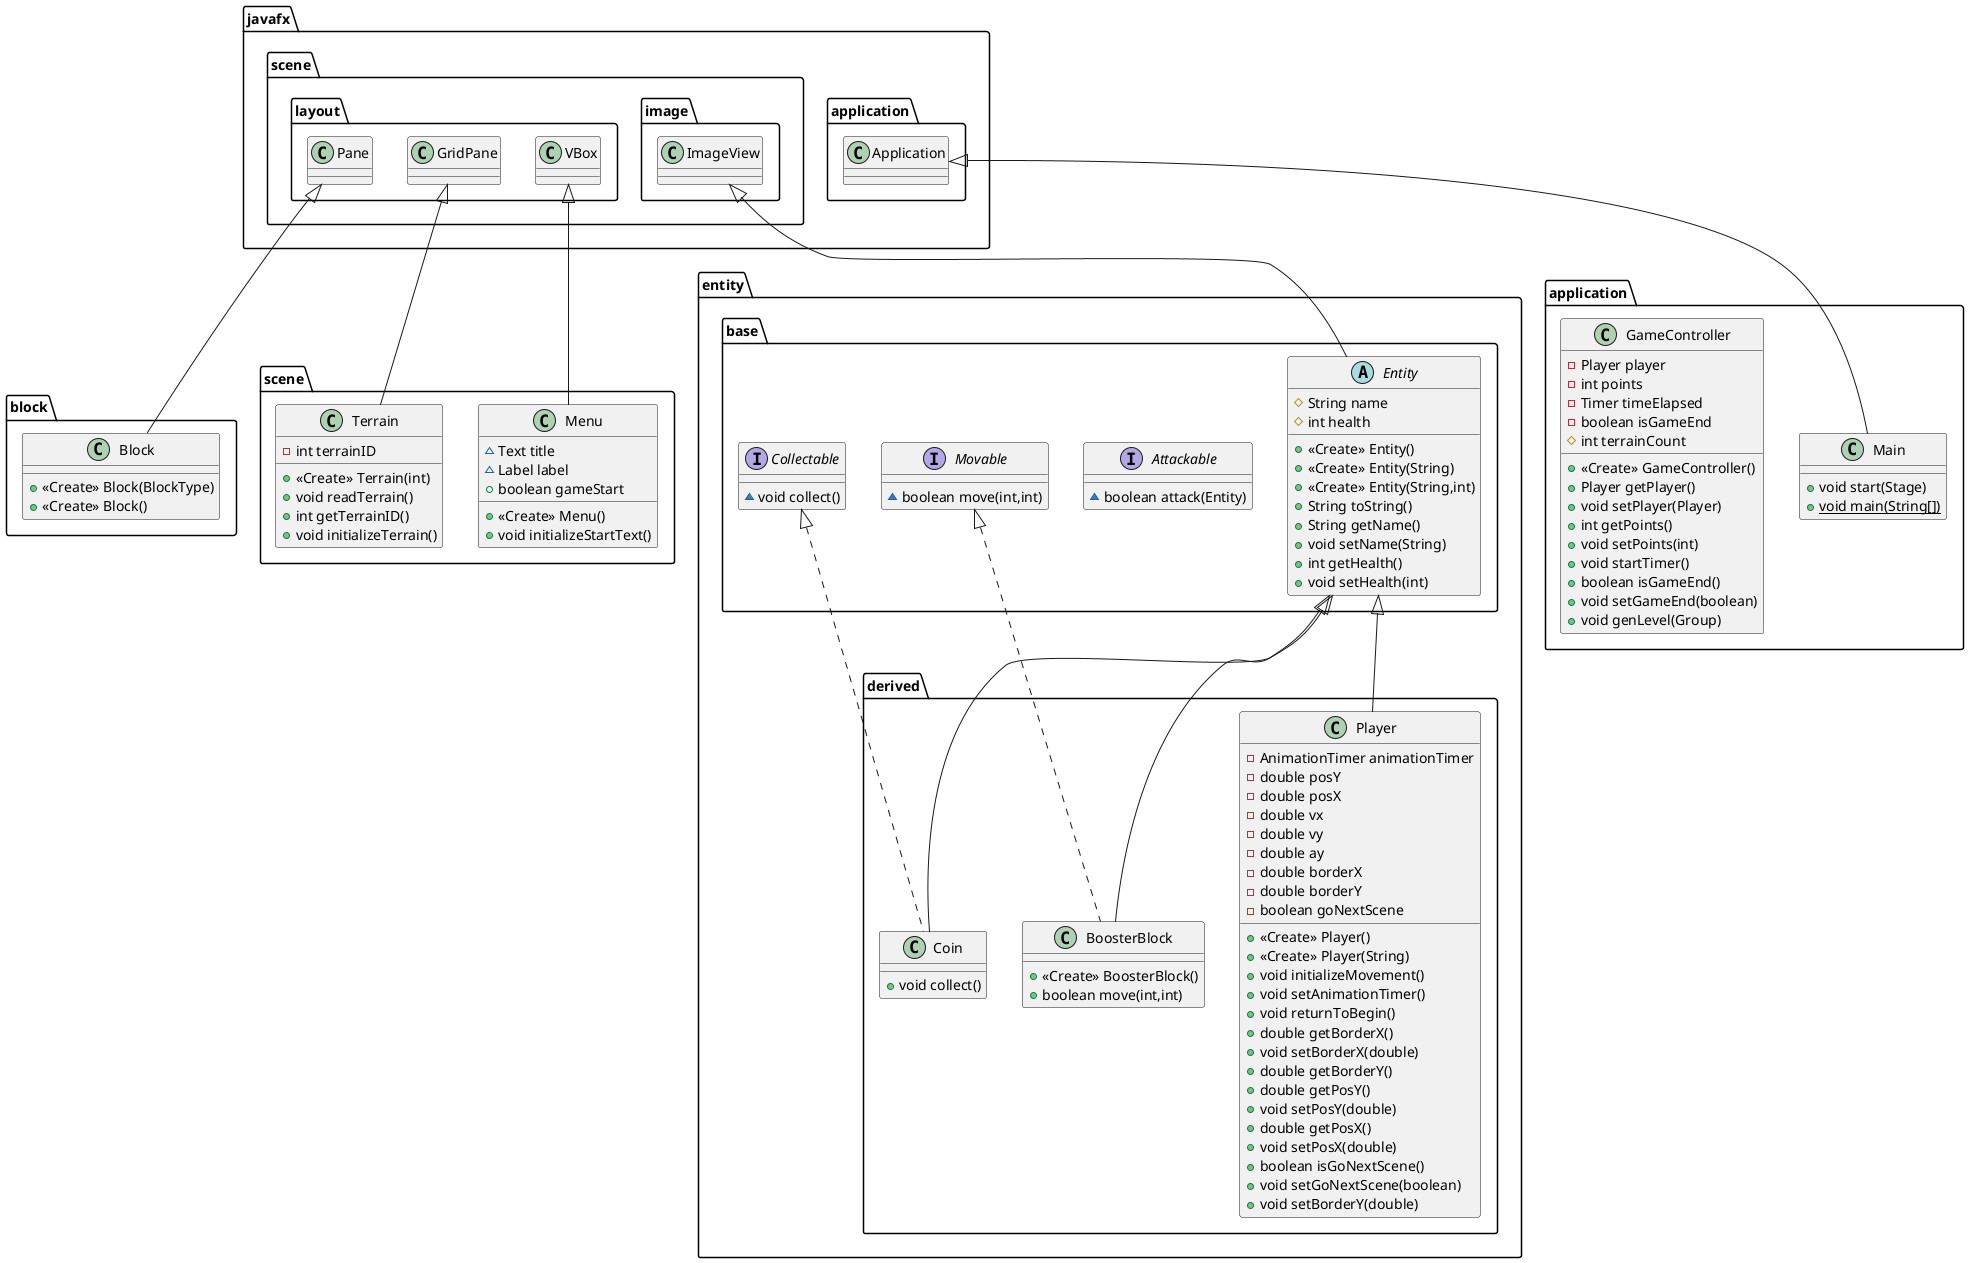 @startuml
class block.Block {
+ <<Create>> Block(BlockType)
+ <<Create>> Block()
}
abstract class entity.base.Entity {
# String name
# int health
+ <<Create>> Entity()
+ <<Create>> Entity(String)
+ <<Create>> Entity(String,int)
+ String toString()
+ String getName()
+ void setName(String)
+ int getHealth()
+ void setHealth(int)
}
interface entity.base.Attackable {
~ boolean attack(Entity)
}
class scene.Menu {
~ Text title
~ Label label
+ boolean gameStart
+ <<Create>> Menu()
+ void initializeStartText()
}
class entity.derived.BoosterBlock {
+ <<Create>> BoosterBlock()
+ boolean move(int,int)
}
class application.Main {
+ void start(Stage)
+ {static} void main(String[])
}
class application.GameController {
- Player player
- int points
- Timer timeElapsed
- boolean isGameEnd
# int terrainCount
+ <<Create>> GameController()
+ Player getPlayer()
+ void setPlayer(Player)
+ int getPoints()
+ void setPoints(int)
+ void startTimer()
+ boolean isGameEnd()
+ void setGameEnd(boolean)
+ void genLevel(Group)
}
class entity.derived.Coin {
+ void collect()
}
class entity.derived.Player {
- AnimationTimer animationTimer
- double posY
- double posX
- double vx
- double vy
- double ay
- double borderX
- double borderY
- boolean goNextScene
+ <<Create>> Player()
+ <<Create>> Player(String)
+ void initializeMovement()
+ void setAnimationTimer()
+ void returnToBegin()
+ double getBorderX()
+ void setBorderX(double)
+ double getBorderY()
+ double getPosY()
+ void setPosY(double)
+ double getPosX()
+ void setPosX(double)
+ boolean isGoNextScene()
+ void setGoNextScene(boolean)
+ void setBorderY(double)
}
interface entity.base.Movable {
~ boolean move(int,int)
}
interface entity.base.Collectable {
~ void collect()
}
class scene.Terrain {
- int terrainID
+ <<Create>> Terrain(int)
+ void readTerrain()
+ int getTerrainID()
+ void initializeTerrain()
}


javafx.scene.layout.Pane <|-- block.Block
javafx.scene.image.ImageView <|-- entity.base.Entity
javafx.scene.layout.VBox <|-- scene.Menu
entity.base.Movable <|.. entity.derived.BoosterBlock
entity.base.Entity <|-- entity.derived.BoosterBlock
javafx.application.Application <|-- application.Main
entity.base.Collectable <|.. entity.derived.Coin
entity.base.Entity <|-- entity.derived.Coin
entity.base.Entity <|-- entity.derived.Player
javafx.scene.layout.GridPane <|-- scene.Terrain
@enduml
